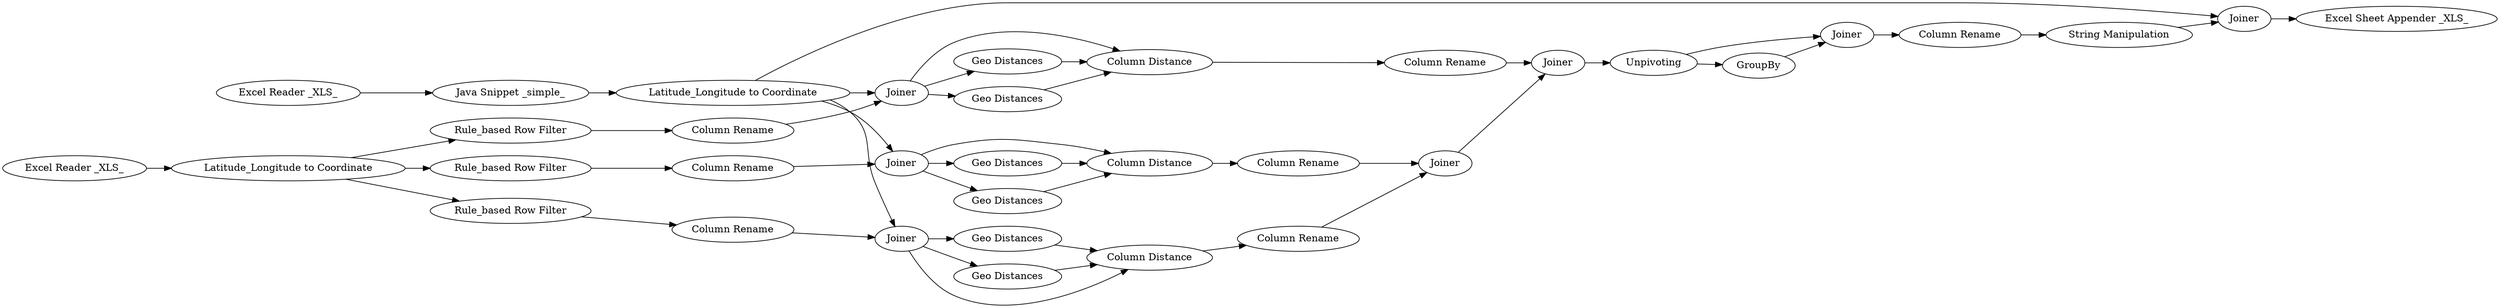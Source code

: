 digraph {
	31 [label="Latitude_Longitude to Coordinate"]
	33 [label="Excel Reader _XLS_"]
	34 [label="Excel Reader _XLS_"]
	35 [label="Latitude_Longitude to Coordinate"]
	36 [label=Joiner]
	37 [label="Geo Distances"]
	38 [label="Geo Distances"]
	39 [label="Column Distance"]
	56 [label="Java Snippet _simple_"]
	57 [label="Column Rename"]
	58 [label="Rule_based Row Filter"]
	59 [label="Column Rename"]
	60 [label="Rule_based Row Filter"]
	61 [label="Column Rename"]
	62 [label="Column Rename"]
	63 [label="Geo Distances"]
	64 [label="Column Distance"]
	65 [label="Geo Distances"]
	66 [label=Joiner]
	67 [label="Column Distance"]
	68 [label="Column Rename"]
	69 [label=Joiner]
	70 [label="Geo Distances"]
	71 [label="Geo Distances"]
	72 [label="Rule_based Row Filter"]
	73 [label="Column Rename"]
	74 [label=Joiner]
	75 [label=Joiner]
	78 [label=Unpivoting]
	80 [label=GroupBy]
	81 [label=Joiner]
	82 [label=Joiner]
	83 [label="Column Rename"]
	84 [label="String Manipulation"]
	85 [label="Excel Sheet Appender _XLS_"]
	31 -> 36
	31 -> 66
	31 -> 69
	31 -> 82
	33 -> 56
	34 -> 35
	35 -> 58
	35 -> 60
	35 -> 72
	36 -> 37
	36 -> 38
	36 -> 39
	37 -> 39
	38 -> 39
	39 -> 59
	56 -> 31
	57 -> 36
	58 -> 57
	59 -> 74
	60 -> 61
	61 -> 66
	62 -> 74
	63 -> 64
	64 -> 62
	65 -> 64
	66 -> 65
	66 -> 63
	66 -> 64
	67 -> 68
	68 -> 75
	69 -> 67
	69 -> 71
	69 -> 70
	70 -> 67
	71 -> 67
	72 -> 73
	73 -> 69
	74 -> 75
	75 -> 78
	78 -> 80
	78 -> 81
	80 -> 81
	81 -> 83
	82 -> 85
	83 -> 84
	84 -> 82
	rankdir=LR
}
